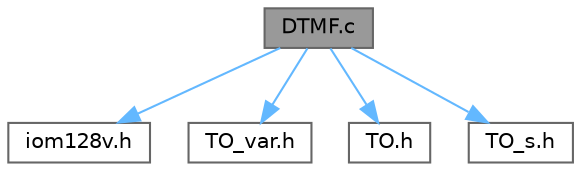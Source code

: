 digraph "DTMF.c"
{
 // LATEX_PDF_SIZE
  bgcolor="transparent";
  edge [fontname=Helvetica,fontsize=10,labelfontname=Helvetica,labelfontsize=10];
  node [fontname=Helvetica,fontsize=10,shape=box,height=0.2,width=0.4];
  Node1 [label="DTMF.c",height=0.2,width=0.4,color="gray40", fillcolor="grey60", style="filled", fontcolor="black",tooltip=" "];
  Node1 -> Node2 [color="steelblue1",style="solid"];
  Node2 [label="iom128v.h",height=0.2,width=0.4,color="grey40", fillcolor="white", style="filled",URL="$iom128v_8h.html",tooltip=" "];
  Node1 -> Node3 [color="steelblue1",style="solid"];
  Node3 [label="TO_var.h",height=0.2,width=0.4,color="grey40", fillcolor="white", style="filled",URL="$_t_o__var_8h.html",tooltip=" "];
  Node1 -> Node4 [color="steelblue1",style="solid"];
  Node4 [label="TO.h",height=0.2,width=0.4,color="grey40", fillcolor="white", style="filled",URL="$_t_o_8h.html",tooltip=" "];
  Node1 -> Node5 [color="steelblue1",style="solid"];
  Node5 [label="TO_s.h",height=0.2,width=0.4,color="grey40", fillcolor="white", style="filled",URL="$_t_o__s_8h.html",tooltip=" "];
}
